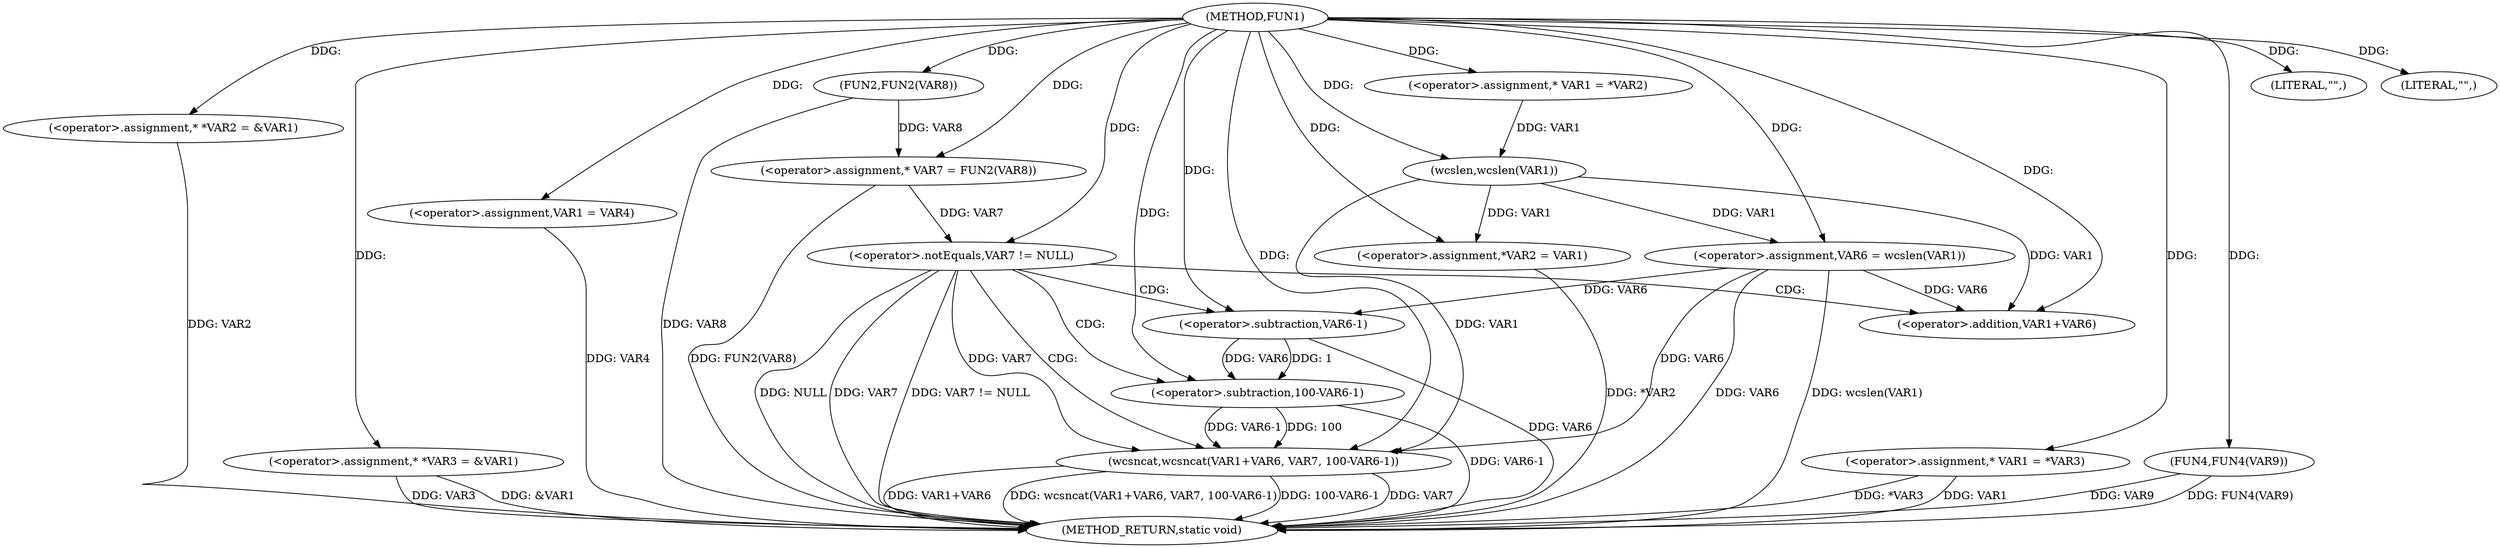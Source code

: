 digraph FUN1 {  
"1000100" [label = "(METHOD,FUN1)" ]
"1000163" [label = "(METHOD_RETURN,static void)" ]
"1000104" [label = "(<operator>.assignment,* *VAR2 = &VAR1)" ]
"1000109" [label = "(<operator>.assignment,* *VAR3 = &VAR1)" ]
"1000113" [label = "(LITERAL,\"\",)" ]
"1000114" [label = "(<operator>.assignment,VAR1 = VAR4)" ]
"1000119" [label = "(<operator>.assignment,* VAR1 = *VAR2)" ]
"1000125" [label = "(<operator>.assignment,VAR6 = wcslen(VAR1))" ]
"1000127" [label = "(wcslen,wcslen(VAR1))" ]
"1000130" [label = "(<operator>.assignment,* VAR7 = FUN2(VAR8))" ]
"1000132" [label = "(FUN2,FUN2(VAR8))" ]
"1000135" [label = "(<operator>.notEquals,VAR7 != NULL)" ]
"1000139" [label = "(wcsncat,wcsncat(VAR1+VAR6, VAR7, 100-VAR6-1))" ]
"1000140" [label = "(<operator>.addition,VAR1+VAR6)" ]
"1000144" [label = "(<operator>.subtraction,100-VAR6-1)" ]
"1000146" [label = "(<operator>.subtraction,VAR6-1)" ]
"1000149" [label = "(<operator>.assignment,*VAR2 = VAR1)" ]
"1000155" [label = "(<operator>.assignment,* VAR1 = *VAR3)" ]
"1000160" [label = "(LITERAL,\"\",)" ]
"1000161" [label = "(FUN4,FUN4(VAR9))" ]
  "1000155" -> "1000163"  [ label = "DDG: *VAR3"] 
  "1000104" -> "1000163"  [ label = "DDG: VAR2"] 
  "1000139" -> "1000163"  [ label = "DDG: VAR1+VAR6"] 
  "1000125" -> "1000163"  [ label = "DDG: wcslen(VAR1)"] 
  "1000132" -> "1000163"  [ label = "DDG: VAR8"] 
  "1000149" -> "1000163"  [ label = "DDG: *VAR2"] 
  "1000155" -> "1000163"  [ label = "DDG: VAR1"] 
  "1000125" -> "1000163"  [ label = "DDG: VAR6"] 
  "1000130" -> "1000163"  [ label = "DDG: FUN2(VAR8)"] 
  "1000139" -> "1000163"  [ label = "DDG: wcsncat(VAR1+VAR6, VAR7, 100-VAR6-1)"] 
  "1000139" -> "1000163"  [ label = "DDG: 100-VAR6-1"] 
  "1000135" -> "1000163"  [ label = "DDG: VAR7 != NULL"] 
  "1000109" -> "1000163"  [ label = "DDG: VAR3"] 
  "1000139" -> "1000163"  [ label = "DDG: VAR7"] 
  "1000135" -> "1000163"  [ label = "DDG: VAR7"] 
  "1000161" -> "1000163"  [ label = "DDG: VAR9"] 
  "1000144" -> "1000163"  [ label = "DDG: VAR6-1"] 
  "1000146" -> "1000163"  [ label = "DDG: VAR6"] 
  "1000114" -> "1000163"  [ label = "DDG: VAR4"] 
  "1000109" -> "1000163"  [ label = "DDG: &VAR1"] 
  "1000161" -> "1000163"  [ label = "DDG: FUN4(VAR9)"] 
  "1000135" -> "1000163"  [ label = "DDG: NULL"] 
  "1000100" -> "1000104"  [ label = "DDG: "] 
  "1000100" -> "1000109"  [ label = "DDG: "] 
  "1000100" -> "1000113"  [ label = "DDG: "] 
  "1000100" -> "1000114"  [ label = "DDG: "] 
  "1000100" -> "1000119"  [ label = "DDG: "] 
  "1000127" -> "1000125"  [ label = "DDG: VAR1"] 
  "1000100" -> "1000125"  [ label = "DDG: "] 
  "1000119" -> "1000127"  [ label = "DDG: VAR1"] 
  "1000100" -> "1000127"  [ label = "DDG: "] 
  "1000132" -> "1000130"  [ label = "DDG: VAR8"] 
  "1000100" -> "1000130"  [ label = "DDG: "] 
  "1000100" -> "1000132"  [ label = "DDG: "] 
  "1000130" -> "1000135"  [ label = "DDG: VAR7"] 
  "1000100" -> "1000135"  [ label = "DDG: "] 
  "1000127" -> "1000139"  [ label = "DDG: VAR1"] 
  "1000100" -> "1000139"  [ label = "DDG: "] 
  "1000125" -> "1000139"  [ label = "DDG: VAR6"] 
  "1000127" -> "1000140"  [ label = "DDG: VAR1"] 
  "1000100" -> "1000140"  [ label = "DDG: "] 
  "1000125" -> "1000140"  [ label = "DDG: VAR6"] 
  "1000135" -> "1000139"  [ label = "DDG: VAR7"] 
  "1000144" -> "1000139"  [ label = "DDG: 100"] 
  "1000144" -> "1000139"  [ label = "DDG: VAR6-1"] 
  "1000100" -> "1000144"  [ label = "DDG: "] 
  "1000146" -> "1000144"  [ label = "DDG: VAR6"] 
  "1000146" -> "1000144"  [ label = "DDG: 1"] 
  "1000100" -> "1000146"  [ label = "DDG: "] 
  "1000125" -> "1000146"  [ label = "DDG: VAR6"] 
  "1000127" -> "1000149"  [ label = "DDG: VAR1"] 
  "1000100" -> "1000149"  [ label = "DDG: "] 
  "1000100" -> "1000155"  [ label = "DDG: "] 
  "1000100" -> "1000160"  [ label = "DDG: "] 
  "1000100" -> "1000161"  [ label = "DDG: "] 
  "1000135" -> "1000146"  [ label = "CDG: "] 
  "1000135" -> "1000144"  [ label = "CDG: "] 
  "1000135" -> "1000139"  [ label = "CDG: "] 
  "1000135" -> "1000140"  [ label = "CDG: "] 
}
